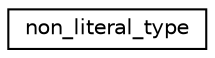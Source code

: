 digraph "Graphical Class Hierarchy"
{
  edge [fontname="Helvetica",fontsize="10",labelfontname="Helvetica",labelfontsize="10"];
  node [fontname="Helvetica",fontsize="10",shape=record];
  rankdir="LR";
  Node0 [label="non_literal_type",height=0.2,width=0.4,color="black", fillcolor="white", style="filled",URL="$structnon__literal__type.html"];
}
